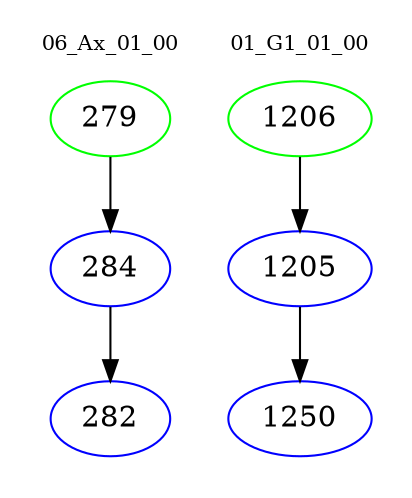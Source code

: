 digraph{
subgraph cluster_0 {
color = white
label = "06_Ax_01_00";
fontsize=10;
T0_279 [label="279", color="green"]
T0_279 -> T0_284 [color="black"]
T0_284 [label="284", color="blue"]
T0_284 -> T0_282 [color="black"]
T0_282 [label="282", color="blue"]
}
subgraph cluster_1 {
color = white
label = "01_G1_01_00";
fontsize=10;
T1_1206 [label="1206", color="green"]
T1_1206 -> T1_1205 [color="black"]
T1_1205 [label="1205", color="blue"]
T1_1205 -> T1_1250 [color="black"]
T1_1250 [label="1250", color="blue"]
}
}
